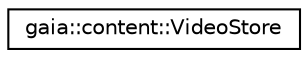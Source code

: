 digraph G
{
  edge [fontname="Helvetica",fontsize="10",labelfontname="Helvetica",labelfontsize="10"];
  node [fontname="Helvetica",fontsize="10",shape=record];
  rankdir=LR;
  Node1 [label="gaia::content::VideoStore",height=0.2,width=0.4,color="black", fillcolor="white", style="filled",URL="$d4/dce/classgaia_1_1content_1_1_video_store.html",tooltip="Video content provider."];
}
